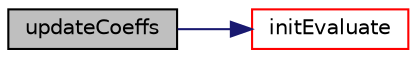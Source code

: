 digraph "updateCoeffs"
{
  bgcolor="transparent";
  edge [fontname="Helvetica",fontsize="10",labelfontname="Helvetica",labelfontsize="10"];
  node [fontname="Helvetica",fontsize="10",shape=record];
  rankdir="LR";
  Node1 [label="updateCoeffs",height=0.2,width=0.4,color="black", fillcolor="grey75", style="filled", fontcolor="black"];
  Node1 -> Node2 [color="midnightblue",fontsize="10",style="solid",fontname="Helvetica"];
  Node2 [label="initEvaluate",height=0.2,width=0.4,color="red",URL="$a00457.html#a65e53e9af7fa5ef0659db31b6d0763b0",tooltip="Initialise the evaluation of the patch field. "];
}
